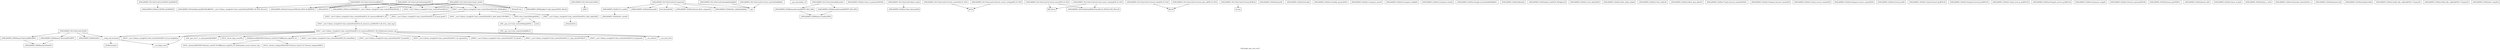 digraph "Call graph: pair_coul_cut.ll" {
	label="Call graph: pair_coul_cut.ll";

	Node0x563db6bcdbc0 [shape=record,label="{_ZN9LAMMPS_NS11PairCoulCutC2EPNS_6LAMMPSE}"];
	Node0x563db6bcdbc0 -> Node0x563db6b6af80;
	Node0x563db6b6af80 [shape=record,label="{_ZN9LAMMPS_NS4PairC2EPNS_6LAMMPSE}"];
	Node0x563db6b65600 [shape=record,label="{_ZN9LAMMPS_NS11PairCoulCutD2Ev}"];
	Node0x563db6b65600 -> Node0x563db6bb46a0;
	Node0x563db6b65600 -> Node0x563db6ba4730;
	Node0x563db6b65600 -> Node0x563db6b34630;
	Node0x563db6b65600 -> Node0x563db6ba0930;
	Node0x563db6bcdd50 [shape=record,label="{_ZdlPv}"];
	Node0x563db6bcdc00 [shape=record,label="{_ZN9LAMMPS_NS11PairCoulCut7computeEii}"];
	Node0x563db6bcdc00 -> Node0x563db6b36360;
	Node0x563db6bcdc00 -> Node0x563db6b65a10;
	Node0x563db6bcdc00 -> Node0x563db6b654f0;
	Node0x563db6bcdc00 -> Node0x563db6b3d810;
	Node0x563db6bcdc00 -> Node0x563db6bb4700;
	Node0x563db6bcdc00 -> Node0x563db6b85d20;
	Node0x563db6bb46a0 [shape=record,label="{_ZN9LAMMPS_NS6Memory7destroyIiEEvRPPT_}"];
	Node0x563db6bb46a0 -> Node0x563db6b36d20;
	Node0x563db6bb6e70 [shape=record,label="{__gxx_personality_v0}"];
	Node0x563db6b34630 [shape=record,label="{__clang_call_terminate}"];
	Node0x563db6b34630 -> Node0x563db6b8f970;
	Node0x563db6b34630 -> Node0x563db6b5f060;
	Node0x563db6b8f970 [shape=record,label="{__cxa_begin_catch}"];
	Node0x563db6b5f060 [shape=record,label="{_ZSt9terminatev}"];
	Node0x563db6ba4730 [shape=record,label="{_ZN9LAMMPS_NS6Memory7destroyIdEEvRPPT_}"];
	Node0x563db6ba4730 -> Node0x563db6b36d20;
	Node0x563db6ba0930 [shape=record,label="{_ZN9LAMMPS_NS4PairD2Ev}"];
	Node0x563db6bcdff0 [shape=record,label="{_ZN9LAMMPS_NS11PairCoulCutD0Ev}"];
	Node0x563db6bcdff0 -> Node0x563db6bcdd50;
	Node0x563db6b36360 [shape=record,label="{_ZN9LAMMPS_NS4Pair7ev_initEiii}"];
	Node0x563db6b36360 -> Node0x563db6b5c420;
	Node0x563db6b65a10 [shape=record,label="{_ZNK9LAMMPS_NS4Pair6sbmaskEi}"];
	Node0x563db6b654f0 [shape=record,label="{llvm.fmuladd.f64}"];
	Node0x563db6bb4700 [shape=record,label="{sqrt}"];
	Node0x563db6b3d810 [shape=record,label="{_ZN9LAMMPS_NS4Pair20virial_fdotr_computeEv}"];
	Node0x563db6b632a0 [shape=record,label="{_ZN9LAMMPS_NS11PairCoulCut8allocateEv}"];
	Node0x563db6b632a0 -> Node0x563db6b5a3d0;
	Node0x563db6b632a0 -> Node0x563db6b3fc50;
	Node0x563db6b85d20 [shape=record,label="{_ZN9LAMMPS_NS4Pair8ev_tallyEiiiidddddd}"];
	Node0x563db6b5a3d0 [shape=record,label="{_ZN9LAMMPS_NS6Memory6createIiEEPPT_RS4_iiPKc}"];
	Node0x563db6b5a3d0 -> Node0x563db6b40e10;
	Node0x563db6b3fc50 [shape=record,label="{_ZN9LAMMPS_NS6Memory6createIdEEPPT_RS4_iiPKc}"];
	Node0x563db6b3fc50 -> Node0x563db6b40e10;
	Node0x563db6b42790 [shape=record,label="{_ZN9LAMMPS_NS11PairCoulCut8settingsEiPPc}"];
	Node0x563db6b42790 -> Node0x563db6b44340;
	Node0x563db6b42790 -> Node0x563db6b45130;
	Node0x563db6b42790 -> Node0x563db6b47da0;
	Node0x563db6b42790 -> Node0x563db6b47ab0;
	Node0x563db6b42790 -> Node0x563db6b45dd0;
	Node0x563db6b42790 -> Node0x563db6b47580;
	Node0x563db6b45dd0 [shape=record,label="{_ZN9LAMMPS_NS5Error3allERKNSt7__cxx1112basic_stringIcSt11char_traitsIcESaIcEEEiS8_}"];
	Node0x563db6b44340 [shape=record,label="{_ZNSaIcEC1Ev}"];
	Node0x563db6b45130 [shape=record,label="{_ZNSt7__cxx1112basic_stringIcSt11char_traitsIcESaIcEEC2IS3_EEPKcRKS3_}"];
	Node0x563db6b45130 -> Node0x563db6b482c0;
	Node0x563db6b45130 -> Node0x563db6b49290;
	Node0x563db6b45130 -> Node0x563db6b4d170;
	Node0x563db6b45130 -> Node0x563db6b6ca90;
	Node0x563db6b45130 -> Node0x563db6b5cbc0;
	Node0x563db6b47580 [shape=record,label="{_ZNSt7__cxx1112basic_stringIcSt11char_traitsIcESaIcEED1Ev}"];
	Node0x563db6bb6ff0 [shape=record,label="{_ZN9LAMMPS_NS4Pair15min_xf_pointersEiPPdS2_}"];
	Node0x563db6b47ab0 [shape=record,label="{_ZNSaIcED1Ev}"];
	Node0x563db6b47da0 [shape=record,label="{_ZN9LAMMPS_NS5utils7numericEPKciS2_bPNS_6LAMMPSE}"];
	Node0x563db6b60c30 [shape=record,label="{_ZN9LAMMPS_NS11PairCoulCut5coeffEiPPc}"];
	Node0x563db6b60c30 -> Node0x563db6b44340;
	Node0x563db6b60c30 -> Node0x563db6b45130;
	Node0x563db6b60c30 -> Node0x563db6b47ab0;
	Node0x563db6b60c30 -> Node0x563db6b47580;
	Node0x563db6b60c30 -> Node0x563db6b45dd0;
	Node0x563db6b60c30 -> Node0x563db6b47da0;
	Node0x563db6b60c30 -> Node0x563db6b61970;
	Node0x563db6b61970 [shape=record,label="{_ZN9LAMMPS_NS5utils6boundsIiEEvPKciRKNSt7__cxx1112basic_stringIcSt11char_traitsIcESaIcEEEllRT_SD_PNS_5ErrorE}"];
	Node0x563db6b7eec0 [shape=record,label="{_ZN9LAMMPS_NS11PairCoulCut10init_styleEv}"];
	Node0x563db6b7eec0 -> Node0x563db6b44340;
	Node0x563db6b7eec0 -> Node0x563db6b45130;
	Node0x563db6b7eec0 -> Node0x563db6b542b0;
	Node0x563db6b7eec0 -> Node0x563db6b47ab0;
	Node0x563db6b7eec0 -> Node0x563db6b45dd0;
	Node0x563db6b7eec0 -> Node0x563db6b47580;
	Node0x563db6b542b0 [shape=record,label="{_ZN9LAMMPS_NS8Neighbor11add_requestEPNS_4PairEi}"];
	Node0x563db6b68ea0 [shape=record,label="{_ZN9LAMMPS_NS11PairCoulCut8init_oneEii}"];
	Node0x563db6b68ea0 -> Node0x563db6b6a6f0;
	Node0x563db6b6a6f0 [shape=record,label="{_ZN9LAMMPS_NS4Pair12mix_distanceEdd}"];
	Node0x563db6b75a10 [shape=record,label="{_ZN9LAMMPS_NS11PairCoulCut13write_restartEP8_IO_FILE}"];
	Node0x563db6b75a10 -> Node0x563db6b70360;
	Node0x563db6b70360 [shape=record,label="{fwrite}"];
	Node0x563db6b70d00 [shape=record,label="{_ZN9LAMMPS_NS11PairCoulCut12read_restartEP8_IO_FILE}"];
	Node0x563db6b70d00 -> Node0x563db6b76440;
	Node0x563db6b70d00 -> Node0x563db6b6f7a0;
	Node0x563db6b6f7a0 [shape=record,label="{_ZN9LAMMPS_NS5utils6sfreadEPKciPvmmP8_IO_FILES2_PNS_5ErrorE}"];
	Node0x563db6b76440 [shape=record,label="{MPI_Bcast}"];
	Node0x563db6b70e70 [shape=record,label="{_ZN9LAMMPS_NS11PairCoulCut22write_restart_settingsEP8_IO_FILE}"];
	Node0x563db6b70e70 -> Node0x563db6b70360;
	Node0x563db6b799f0 [shape=record,label="{_ZN9LAMMPS_NS11PairCoulCut21read_restart_settingsEP8_IO_FILE}"];
	Node0x563db6b799f0 -> Node0x563db6b6f7a0;
	Node0x563db6b799f0 -> Node0x563db6b76440;
	Node0x563db6bdc4c0 [shape=record,label="{_ZN9LAMMPS_NS11PairCoulCut10write_dataEP8_IO_FILE}"];
	Node0x563db6bdc4c0 -> Node0x563db6bdc540;
	Node0x563db6bdc540 [shape=record,label="{fprintf}"];
	Node0x563db6bdc5f0 [shape=record,label="{_ZN9LAMMPS_NS11PairCoulCut14write_data_allEP8_IO_FILE}"];
	Node0x563db6bdc5f0 -> Node0x563db6bdc540;
	Node0x563db6bdc6a0 [shape=record,label="{_ZN9LAMMPS_NS11PairCoulCut6singleEiiiidddRd}"];
	Node0x563db6bdc6a0 -> Node0x563db6bb4700;
	Node0x563db6bdc750 [shape=record,label="{_ZN9LAMMPS_NS11PairCoulCut11born_matrixEiiiidddRdS1_}"];
	Node0x563db6bdc750 -> Node0x563db6bb4700;
	Node0x563db6bdc800 [shape=record,label="{_ZN9LAMMPS_NS11PairCoulCut7extractEPKcRi}"];
	Node0x563db6bdc800 -> Node0x563db6b7bc30;
	Node0x563db6b7bc30 [shape=record,label="{strcmp}"];
	Node0x563db6b7ce20 [shape=record,label="{_ZN9LAMMPS_NS4Pair6reinitEv}"];
	Node0x563db6b7e5f0 [shape=record,label="{_ZN9LAMMPS_NS4Pair5setupEv}"];
	Node0x563db6b7f720 [shape=record,label="{_ZN9LAMMPS_NS4Pair13modify_paramsEiPPc}"];
	Node0x563db6b81460 [shape=record,label="{_ZN9LAMMPS_NS4Pair13compute_innerEv}"];
	Node0x563db6b825f0 [shape=record,label="{_ZN9LAMMPS_NS4Pair14compute_middleEv}"];
	Node0x563db6b86570 [shape=record,label="{_ZN9LAMMPS_NS4Pair13compute_outerEii}"];
	Node0x563db6b86e00 [shape=record,label="{_ZN9LAMMPS_NS4Pair14single_hessianEiiiidPdddRdS1_}"];
	Node0x563db6b891e0 [shape=record,label="{_ZN9LAMMPS_NS4Pair6finishEv}"];
	Node0x563db6b898f0 [shape=record,label="{_ZN9LAMMPS_NS4Pair9init_listEiPNS_9NeighListE}"];
	Node0x563db6b8b400 [shape=record,label="{_ZN9LAMMPS_NS4Pair11init_tablesEdPd}"];
	Node0x563db6b8fcb0 [shape=record,label="{_ZN9LAMMPS_NS4Pair16init_tables_dispEd}"];
	Node0x563db6b995d0 [shape=record,label="{_ZN9LAMMPS_NS4Pair11free_tablesEv}"];
	Node0x563db6b9b600 [shape=record,label="{_ZN9LAMMPS_NS4Pair16free_disp_tablesEv}"];
	Node0x563db6b9e3f0 [shape=record,label="{_ZN9LAMMPS_NS4Pair17pack_forward_commEiPiPdiS1_}"];
	Node0x563db6b9f6f0 [shape=record,label="{_ZN9LAMMPS_NS4Pair19unpack_forward_commEiiPd}"];
	Node0x563db6b3b970 [shape=record,label="{_ZN9LAMMPS_NS4Pair17pack_reverse_commEiiPd}"];
	Node0x563db6ba2b10 [shape=record,label="{_ZN9LAMMPS_NS4Pair19unpack_reverse_commEiPiPd}"];
	Node0x563db6ba3640 [shape=record,label="{_ZN9LAMMPS_NS4Pair10reset_gridEv}"];
	Node0x563db6ba3f60 [shape=record,label="{_ZN9LAMMPS_NS4Pair17pack_forward_gridEiPviPi}"];
	Node0x563db6ba5780 [shape=record,label="{_ZN9LAMMPS_NS4Pair19unpack_forward_gridEiPviPi}"];
	Node0x563db6ba8000 [shape=record,label="{_ZN9LAMMPS_NS4Pair17pack_reverse_gridEiPviPi}"];
	Node0x563db6bc3b60 [shape=record,label="{_ZN9LAMMPS_NS4Pair19unpack_reverse_gridEiPviPi}"];
	Node0x563db6bad230 [shape=record,label="{_ZN9LAMMPS_NS4Pair12memory_usageEv}"];
	Node0x563db6bb1660 [shape=record,label="{_ZN9LAMMPS_NS4Pair15extract_peratomEPKcRi}"];
	Node0x563db6bb27f0 [shape=record,label="{_ZN9LAMMPS_NS4Pair8swap_eamEPdPS1_}"];
	Node0x563db6bb4090 [shape=record,label="{_ZN9LAMMPS_NS4Pair8reset_dtEv}"];
	Node0x563db6bb72d0 [shape=record,label="{_ZN9LAMMPS_NS4Pair10min_xf_getEi}"];
	Node0x563db6bb8fb0 [shape=record,label="{_ZN9LAMMPS_NS4Pair9min_x_setEi}"];
	Node0x563db6bba7d0 [shape=record,label="{_ZN9LAMMPS_NS4Pair16transfer_historyEPdS1_ii}"];
	Node0x563db6bbbcd0 [shape=record,label="{_ZN9LAMMPS_NS4Pair8atom2cutEi}"];
	Node0x563db6bbcf60 [shape=record,label="{_ZN9LAMMPS_NS4Pair9radii2cutEdd}"];
	Node0x563db6bbf1a0 [shape=record,label="{_ZN9LAMMPS_NS4Pair18add_tally_callbackEPNS_7ComputeE}"];
	Node0x563db6bc0a30 [shape=record,label="{_ZN9LAMMPS_NS4Pair18del_tally_callbackEPNS_7ComputeE}"];
	Node0x563db6b76350 [shape=record,label="{_ZN9LAMMPS_NS4Pair8ev_setupEiii}"];
	Node0x563db6b5c420 [shape=record,label="{_ZN9LAMMPS_NS4Pair8ev_unsetEv}"];
	Node0x563db6b36d20 [shape=record,label="{_ZN9LAMMPS_NS6Memory5sfreeEPv}"];
	Node0x563db6b40e10 [shape=record,label="{_ZN9LAMMPS_NS6Memory7smallocElPKc}"];
	Node0x563db6b482c0 [shape=record,label="{_ZNSt7__cxx1112basic_stringIcSt11char_traitsIcESaIcEE13_M_local_dataEv}"];
	Node0x563db6b49290 [shape=record,label="{_ZNSt7__cxx1112basic_stringIcSt11char_traitsIcESaIcEE12_Alloc_hiderC1EPcRKS3_}"];
	Node0x563db6b6ca90 [shape=record,label="{_ZNSt7__cxx1112basic_stringIcSt11char_traitsIcESaIcEE12_M_constructIPKcEEvT_S8_}"];
	Node0x563db6b6ca90 -> Node0x563db6bc4800;
	Node0x563db6b4d170 [shape=record,label="{_ZNSt11char_traitsIcE6lengthEPKc}"];
	Node0x563db6b4d170 -> Node0x563db6bc5aa0;
	Node0x563db6b4d170 -> Node0x563db6bc7210;
	Node0x563db6b5cbc0 [shape=record,label="{_ZNSt7__cxx1112basic_stringIcSt11char_traitsIcESaIcEE12_Alloc_hiderD2Ev}"];
	Node0x563db6b5cbc0 -> Node0x563db6bc7b90;
	Node0x563db6bc4800 [shape=record,label="{_ZNSt7__cxx1112basic_stringIcSt11char_traitsIcESaIcEE16_M_construct_auxIPKcEEvT_S8_St12__false_type}"];
	Node0x563db6bc4800 -> Node0x563db6bc83f0;
	Node0x563db6bc83f0 [shape=record,label="{_ZNSt7__cxx1112basic_stringIcSt11char_traitsIcESaIcEE12_M_constructIPKcEEvT_S8_St20forward_iterator_tag}"];
	Node0x563db6bc83f0 -> Node0x563db6bc9460;
	Node0x563db6bc83f0 -> Node0x563db6b8a320;
	Node0x563db6bc83f0 -> Node0x563db6b49410;
	Node0x563db6bc83f0 -> Node0x563db6b7ce90;
	Node0x563db6bc83f0 -> Node0x563db6b75920;
	Node0x563db6bc83f0 -> Node0x563db6bde3f0;
	Node0x563db6bc83f0 -> Node0x563db6bde470;
	Node0x563db6bc83f0 -> Node0x563db6bde4f0;
	Node0x563db6bc83f0 -> Node0x563db6b8f970;
	Node0x563db6bc83f0 -> Node0x563db6bde800;
	Node0x563db6bc83f0 -> Node0x563db6bde880;
	Node0x563db6bc83f0 -> Node0x563db6bde900;
	Node0x563db6bc83f0 -> Node0x563db6bde980;
	Node0x563db6bc83f0 -> Node0x563db6b34630;
	Node0x563db6bc9460 [shape=record,label="{_ZN9__gnu_cxx17__is_null_pointerIKcEEbPT_}"];
	Node0x563db6b8a320 [shape=record,label="{_ZSt19__throw_logic_errorPKc}"];
	Node0x563db6b49410 [shape=record,label="{_ZSt8distanceIPKcENSt15iterator_traitsIT_E15difference_typeES3_S3_}"];
	Node0x563db6b49410 -> Node0x563db6bdea00;
	Node0x563db6b49410 -> Node0x563db6bdea80;
	Node0x563db6b75920 [shape=record,label="{_ZNSt7__cxx1112basic_stringIcSt11char_traitsIcESaIcEE7_M_dataEPc}"];
	Node0x563db6b7ce90 [shape=record,label="{_ZNSt7__cxx1112basic_stringIcSt11char_traitsIcESaIcEE9_M_createERmm}"];
	Node0x563db6bde3f0 [shape=record,label="{_ZNSt7__cxx1112basic_stringIcSt11char_traitsIcESaIcEE11_M_capacityEm}"];
	Node0x563db6bde4f0 [shape=record,label="{_ZNSt7__cxx1112basic_stringIcSt11char_traitsIcESaIcEE13_S_copy_charsEPcPKcS7_}"];
	Node0x563db6bde470 [shape=record,label="{_ZNKSt7__cxx1112basic_stringIcSt11char_traitsIcESaIcEE7_M_dataEv}"];
	Node0x563db6bde800 [shape=record,label="{_ZNSt7__cxx1112basic_stringIcSt11char_traitsIcESaIcEE10_M_disposeEv}"];
	Node0x563db6bde880 [shape=record,label="{__cxa_rethrow}"];
	Node0x563db6bde900 [shape=record,label="{__cxa_end_catch}"];
	Node0x563db6bde980 [shape=record,label="{_ZNSt7__cxx1112basic_stringIcSt11char_traitsIcESaIcEE13_M_set_lengthEm}"];
	Node0x563db6bdea80 [shape=record,label="{_ZSt10__distanceIPKcENSt15iterator_traitsIT_E15difference_typeES3_S3_St26random_access_iterator_tag}"];
	Node0x563db6bdea00 [shape=record,label="{_ZSt19__iterator_categoryIPKcENSt15iterator_traitsIT_E17iterator_categoryERKS3_}"];
	Node0x563db6bc5aa0 [shape=record,label="{_ZN9__gnu_cxx11char_traitsIcE6lengthEPKc}"];
	Node0x563db6bc5aa0 -> Node0x563db6bdeb60;
	Node0x563db6bc7210 [shape=record,label="{strlen}"];
	Node0x563db6bdeb60 [shape=record,label="{_ZN9__gnu_cxx11char_traitsIcE2eqERKcS3_}"];
	Node0x563db6bc7b90 [shape=record,label="{_ZNSaIcED2Ev}"];
}
